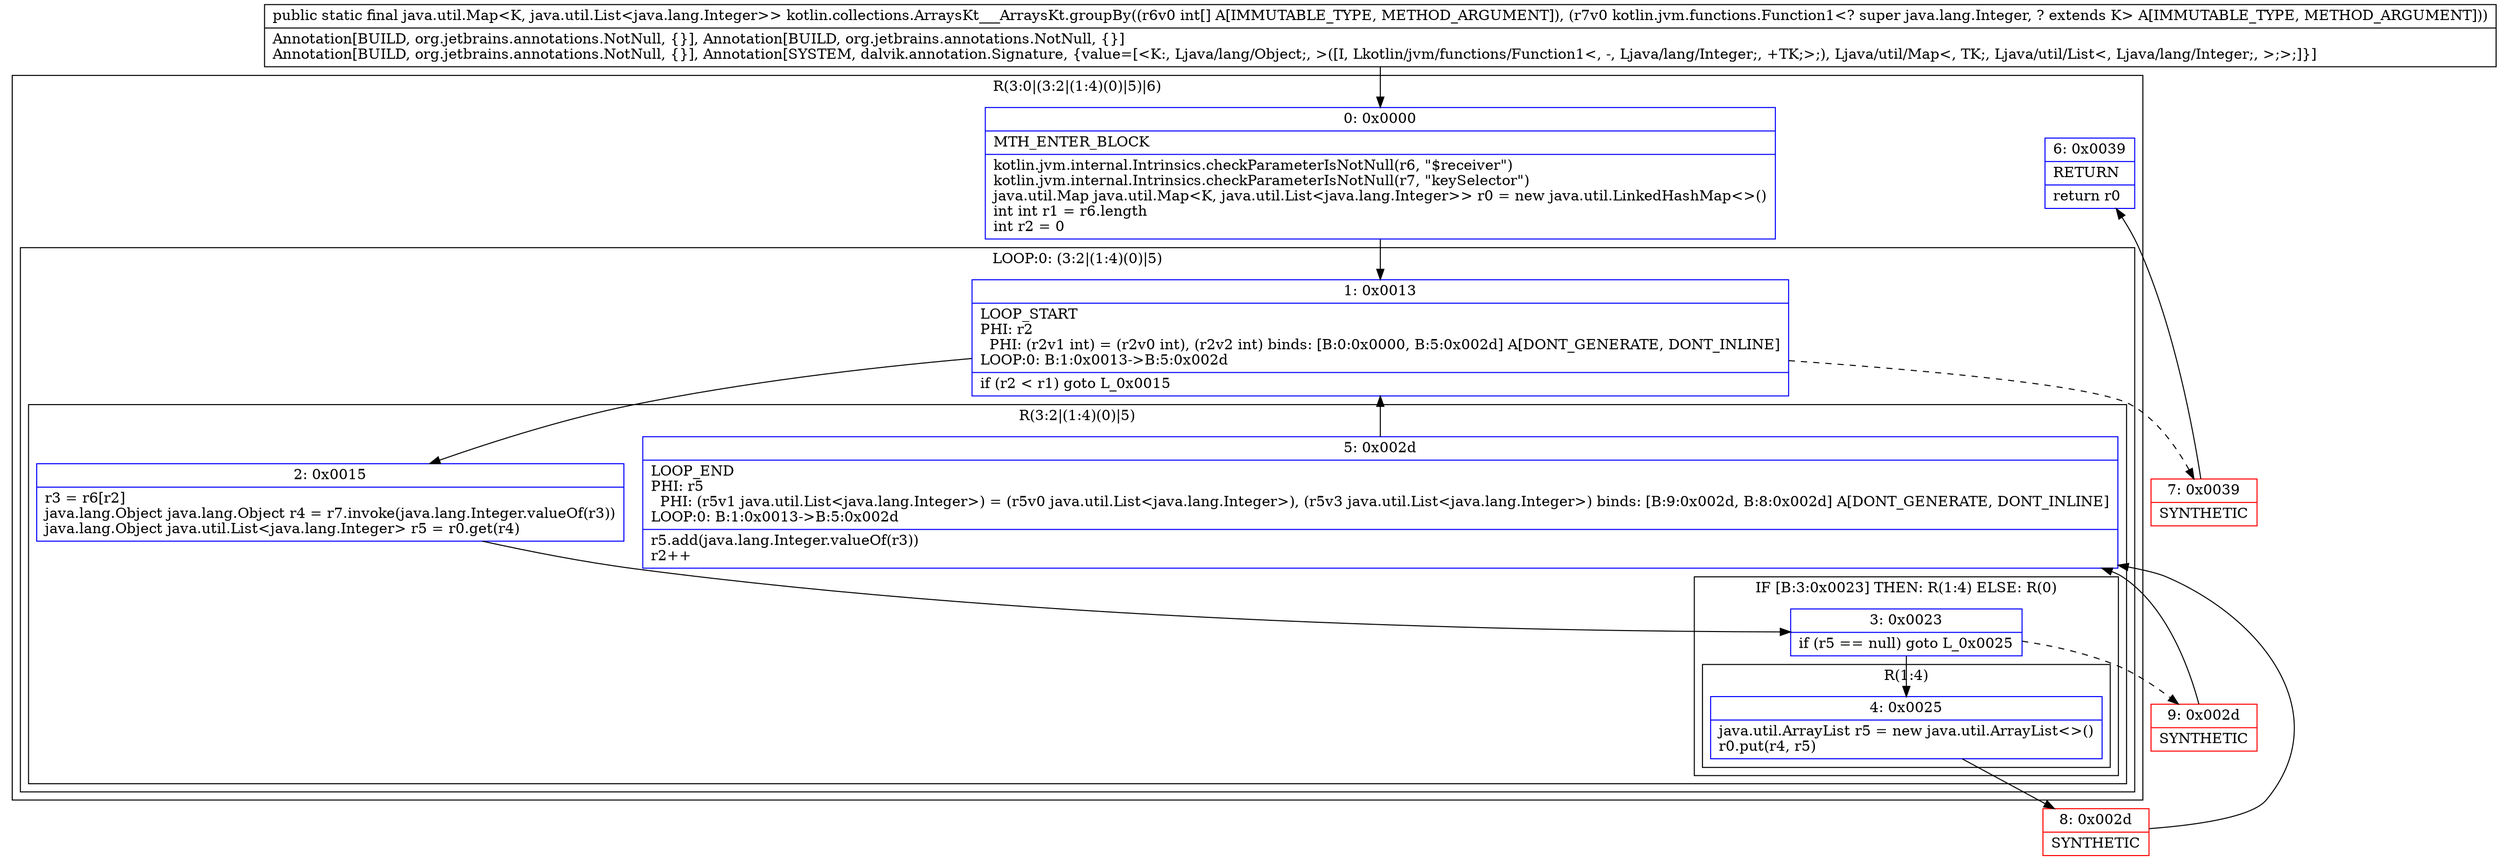 digraph "CFG forkotlin.collections.ArraysKt___ArraysKt.groupBy([ILkotlin\/jvm\/functions\/Function1;)Ljava\/util\/Map;" {
subgraph cluster_Region_528936854 {
label = "R(3:0|(3:2|(1:4)(0)|5)|6)";
node [shape=record,color=blue];
Node_0 [shape=record,label="{0\:\ 0x0000|MTH_ENTER_BLOCK\l|kotlin.jvm.internal.Intrinsics.checkParameterIsNotNull(r6, \"$receiver\")\lkotlin.jvm.internal.Intrinsics.checkParameterIsNotNull(r7, \"keySelector\")\ljava.util.Map java.util.Map\<K, java.util.List\<java.lang.Integer\>\> r0 = new java.util.LinkedHashMap\<\>()\lint int r1 = r6.length\lint r2 = 0\l}"];
subgraph cluster_LoopRegion_1282275242 {
label = "LOOP:0: (3:2|(1:4)(0)|5)";
node [shape=record,color=blue];
Node_1 [shape=record,label="{1\:\ 0x0013|LOOP_START\lPHI: r2 \l  PHI: (r2v1 int) = (r2v0 int), (r2v2 int) binds: [B:0:0x0000, B:5:0x002d] A[DONT_GENERATE, DONT_INLINE]\lLOOP:0: B:1:0x0013\-\>B:5:0x002d\l|if (r2 \< r1) goto L_0x0015\l}"];
subgraph cluster_Region_1408274960 {
label = "R(3:2|(1:4)(0)|5)";
node [shape=record,color=blue];
Node_2 [shape=record,label="{2\:\ 0x0015|r3 = r6[r2]\ljava.lang.Object java.lang.Object r4 = r7.invoke(java.lang.Integer.valueOf(r3))\ljava.lang.Object java.util.List\<java.lang.Integer\> r5 = r0.get(r4)\l}"];
subgraph cluster_IfRegion_2021777238 {
label = "IF [B:3:0x0023] THEN: R(1:4) ELSE: R(0)";
node [shape=record,color=blue];
Node_3 [shape=record,label="{3\:\ 0x0023|if (r5 == null) goto L_0x0025\l}"];
subgraph cluster_Region_1753632138 {
label = "R(1:4)";
node [shape=record,color=blue];
Node_4 [shape=record,label="{4\:\ 0x0025|java.util.ArrayList r5 = new java.util.ArrayList\<\>()\lr0.put(r4, r5)\l}"];
}
subgraph cluster_Region_1197044123 {
label = "R(0)";
node [shape=record,color=blue];
}
}
Node_5 [shape=record,label="{5\:\ 0x002d|LOOP_END\lPHI: r5 \l  PHI: (r5v1 java.util.List\<java.lang.Integer\>) = (r5v0 java.util.List\<java.lang.Integer\>), (r5v3 java.util.List\<java.lang.Integer\>) binds: [B:9:0x002d, B:8:0x002d] A[DONT_GENERATE, DONT_INLINE]\lLOOP:0: B:1:0x0013\-\>B:5:0x002d\l|r5.add(java.lang.Integer.valueOf(r3))\lr2++\l}"];
}
}
Node_6 [shape=record,label="{6\:\ 0x0039|RETURN\l|return r0\l}"];
}
Node_7 [shape=record,color=red,label="{7\:\ 0x0039|SYNTHETIC\l}"];
Node_8 [shape=record,color=red,label="{8\:\ 0x002d|SYNTHETIC\l}"];
Node_9 [shape=record,color=red,label="{9\:\ 0x002d|SYNTHETIC\l}"];
MethodNode[shape=record,label="{public static final java.util.Map\<K, java.util.List\<java.lang.Integer\>\> kotlin.collections.ArraysKt___ArraysKt.groupBy((r6v0 int[] A[IMMUTABLE_TYPE, METHOD_ARGUMENT]), (r7v0 kotlin.jvm.functions.Function1\<? super java.lang.Integer, ? extends K\> A[IMMUTABLE_TYPE, METHOD_ARGUMENT]))  | Annotation[BUILD, org.jetbrains.annotations.NotNull, \{\}], Annotation[BUILD, org.jetbrains.annotations.NotNull, \{\}]\lAnnotation[BUILD, org.jetbrains.annotations.NotNull, \{\}], Annotation[SYSTEM, dalvik.annotation.Signature, \{value=[\<K:, Ljava\/lang\/Object;, \>([I, Lkotlin\/jvm\/functions\/Function1\<, \-, Ljava\/lang\/Integer;, +TK;\>;), Ljava\/util\/Map\<, TK;, Ljava\/util\/List\<, Ljava\/lang\/Integer;, \>;\>;]\}]\l}"];
MethodNode -> Node_0;
Node_0 -> Node_1;
Node_1 -> Node_2;
Node_1 -> Node_7[style=dashed];
Node_2 -> Node_3;
Node_3 -> Node_4;
Node_3 -> Node_9[style=dashed];
Node_4 -> Node_8;
Node_5 -> Node_1;
Node_7 -> Node_6;
Node_8 -> Node_5;
Node_9 -> Node_5;
}

